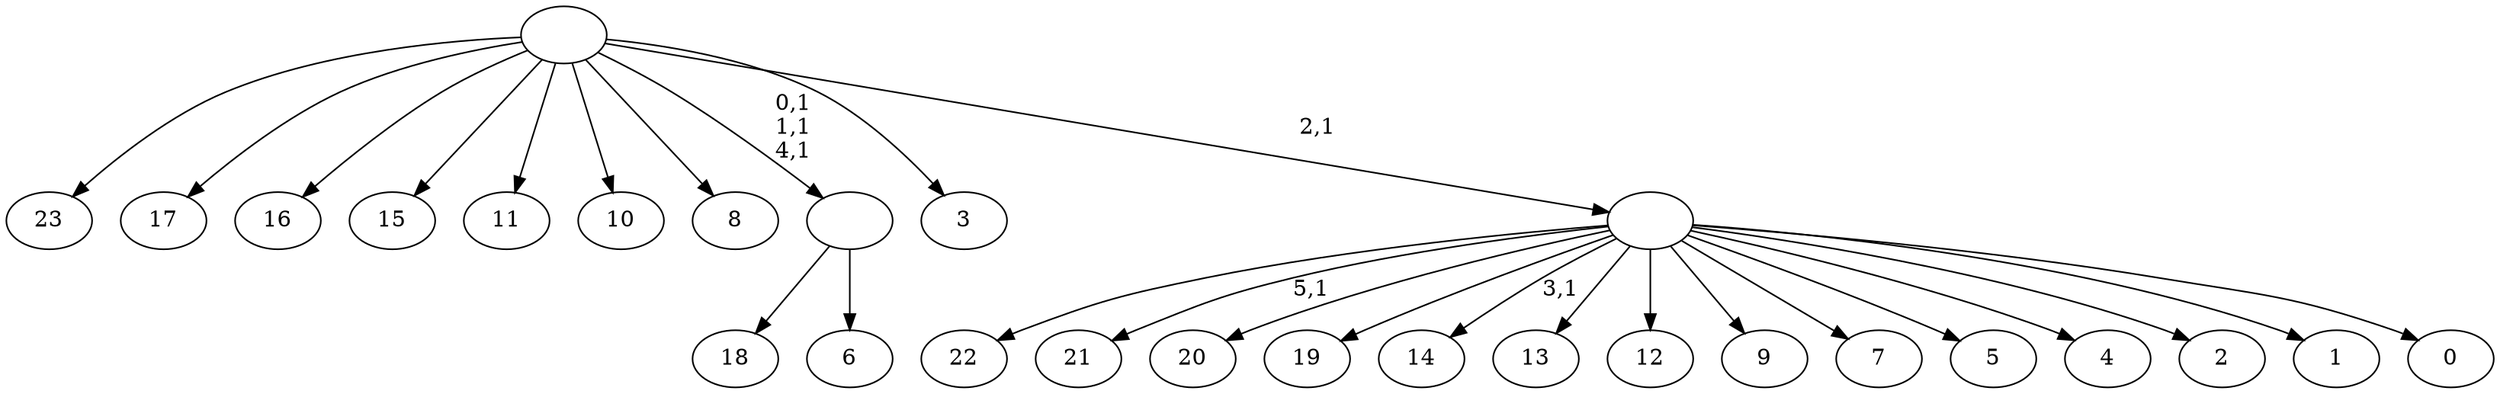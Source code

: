 digraph T {
	30 [label="23"]
	29 [label="22"]
	28 [label="21"]
	26 [label="20"]
	25 [label="19"]
	24 [label="18"]
	23 [label="17"]
	22 [label="16"]
	21 [label="15"]
	20 [label="14"]
	18 [label="13"]
	17 [label="12"]
	16 [label="11"]
	15 [label="10"]
	14 [label="9"]
	13 [label="8"]
	12 [label="7"]
	11 [label="6"]
	10 [label=""]
	7 [label="5"]
	6 [label="4"]
	5 [label="3"]
	4 [label="2"]
	3 [label="1"]
	2 [label="0"]
	1 [label=""]
	0 [label=""]
	10 -> 24 [label=""]
	10 -> 11 [label=""]
	1 -> 20 [label="3,1"]
	1 -> 28 [label="5,1"]
	1 -> 29 [label=""]
	1 -> 26 [label=""]
	1 -> 25 [label=""]
	1 -> 18 [label=""]
	1 -> 17 [label=""]
	1 -> 14 [label=""]
	1 -> 12 [label=""]
	1 -> 7 [label=""]
	1 -> 6 [label=""]
	1 -> 4 [label=""]
	1 -> 3 [label=""]
	1 -> 2 [label=""]
	0 -> 10 [label="0,1\n1,1\n4,1"]
	0 -> 30 [label=""]
	0 -> 23 [label=""]
	0 -> 22 [label=""]
	0 -> 21 [label=""]
	0 -> 16 [label=""]
	0 -> 15 [label=""]
	0 -> 13 [label=""]
	0 -> 5 [label=""]
	0 -> 1 [label="2,1"]
}
